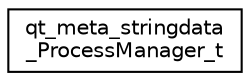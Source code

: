 digraph "Graphical Class Hierarchy"
{
  edge [fontname="Helvetica",fontsize="10",labelfontname="Helvetica",labelfontsize="10"];
  node [fontname="Helvetica",fontsize="10",shape=record];
  rankdir="LR";
  Node1 [label="qt_meta_stringdata\l_ProcessManager_t",height=0.2,width=0.4,color="black", fillcolor="white", style="filled",URL="$structqt__meta__stringdata___process_manager__t.html"];
}
